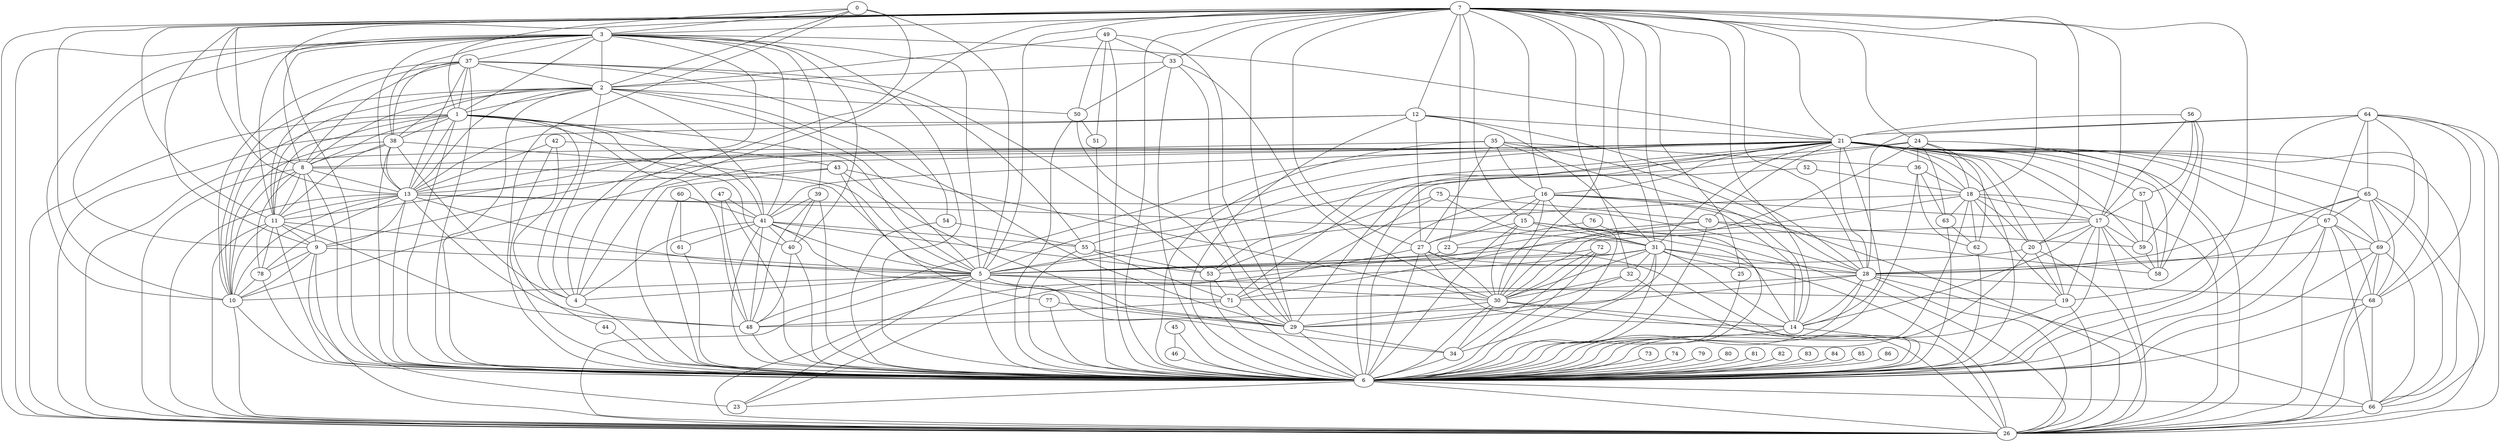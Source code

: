 graph G {
0;
1;
2;
3;
4;
5;
6;
7;
8;
9;
10;
11;
12;
13;
14;
15;
16;
17;
18;
19;
20;
21;
22;
23;
24;
25;
26;
27;
28;
29;
30;
31;
32;
33;
34;
35;
36;
37;
38;
39;
40;
41;
42;
43;
44;
45;
46;
47;
48;
49;
50;
51;
52;
53;
54;
55;
56;
57;
58;
59;
60;
61;
62;
63;
64;
65;
66;
67;
68;
69;
70;
71;
72;
73;
74;
75;
76;
77;
78;
79;
80;
81;
82;
83;
84;
85;
86;
0--1 ;
0--2 ;
0--3 ;
0--4 ;
0--5 ;
0--6 ;
7--8 ;
7--9 ;
7--10 ;
7--11 ;
7--12 ;
7--3 ;
7--13 ;
7--14 ;
7--15 ;
7--16 ;
7--17 ;
7--18 ;
7--19 ;
7--20 ;
7--21 ;
7--22 ;
7--23 ;
7--24 ;
7--25 ;
7--26 ;
7--27 ;
7--28 ;
7--29 ;
7--30 ;
7--31 ;
7--32 ;
7--6 ;
7--4 ;
7--33 ;
7--5 ;
7--34 ;
35--36 ;
35--16 ;
35--14 ;
35--28 ;
35--26 ;
35--6 ;
35--27 ;
3--37 ;
3--26 ;
3--21 ;
3--10 ;
3--8 ;
3--9 ;
3--11 ;
3--13 ;
3--38 ;
3--39 ;
3--40 ;
3--41 ;
3--2 ;
3--1 ;
3--6 ;
3--4 ;
3--5 ;
42--43 ;
42--13 ;
42--6 ;
42--44 ;
45--46 ;
45--6 ;
12--31 ;
12--21 ;
12--26 ;
12--27 ;
12--13 ;
12--6 ;
12--28 ;
47--48 ;
47--41 ;
47--6 ;
49--33 ;
49--29 ;
49--2 ;
49--50 ;
49--6 ;
49--51 ;
52--18 ;
52--6 ;
33--50 ;
33--2 ;
33--30 ;
33--6 ;
33--29 ;
37--10 ;
37--8 ;
37--11 ;
37--13 ;
37--2 ;
37--38 ;
37--1 ;
37--53 ;
37--54 ;
37--55 ;
37--6 ;
56--17 ;
56--57 ;
56--58 ;
56--59 ;
56--21 ;
2--10 ;
2--8 ;
2--11 ;
2--13 ;
2--38 ;
2--41 ;
2--50 ;
2--29 ;
2--1 ;
2--6 ;
2--4 ;
2--5 ;
60--61 ;
60--41 ;
60--6 ;
24--30 ;
24--62 ;
24--63 ;
24--36 ;
24--18 ;
24--29 ;
24--5 ;
24--6 ;
64--65 ;
64--66 ;
64--21 ;
64--26 ;
64--28 ;
64--67 ;
64--68 ;
64--69 ;
64--6 ;
39--48 ;
39--40 ;
39--6 ;
39--41 ;
21--70 ;
21--16 ;
21--14 ;
21--9 ;
21--18 ;
21--19 ;
21--20 ;
21--17 ;
21--57 ;
21--58 ;
21--59 ;
21--8 ;
21--10 ;
21--31 ;
21--5 ;
21--48 ;
21--11 ;
21--13 ;
21--65 ;
21--66 ;
21--26 ;
21--28 ;
21--67 ;
21--68 ;
21--69 ;
21--53 ;
21--71 ;
21--55 ;
21--41 ;
21--6 ;
1--10 ;
1--8 ;
1--11 ;
1--13 ;
1--26 ;
1--40 ;
1--48 ;
1--38 ;
1--41 ;
1--6 ;
1--4 ;
1--5 ;
38--10 ;
38--8 ;
38--11 ;
38--13 ;
38--5 ;
38--6 ;
38--4 ;
36--62 ;
36--63 ;
36--18 ;
36--6 ;
16--17 ;
16--31 ;
16--26 ;
16--15 ;
16--30 ;
16--14 ;
16--6 ;
16--27 ;
72--30 ;
72--5 ;
72--34 ;
72--6 ;
73--6 ;
74--6 ;
57--17 ;
57--58 ;
57--59 ;
75--70 ;
75--71 ;
75--53 ;
75--6 ;
15--31 ;
15--26 ;
15--27 ;
15--14 ;
15--6 ;
15--30 ;
76--22 ;
76--6 ;
43--13 ;
43--30 ;
43--77 ;
43--29 ;
43--6 ;
8--5 ;
8--26 ;
8--78 ;
8--11 ;
8--10 ;
8--9 ;
8--13 ;
8--6 ;
27--30 ;
27--28 ;
27--14 ;
27--26 ;
27--6 ;
13--26 ;
13--31 ;
13--48 ;
13--28 ;
13--5 ;
13--78 ;
13--11 ;
13--10 ;
13--9 ;
13--6 ;
31--26 ;
31--28 ;
31--23 ;
31--5 ;
31--14 ;
31--25 ;
31--29 ;
31--30 ;
31--32 ;
31--6 ;
54--55 ;
54--6 ;
65--66 ;
65--26 ;
65--28 ;
65--67 ;
65--68 ;
65--69 ;
65--6 ;
79--6 ;
22--5 ;
22--6 ;
50--29 ;
50--6 ;
50--51 ;
80--6 ;
18--17 ;
18--5 ;
18--26 ;
18--19 ;
18--20 ;
18--62 ;
18--63 ;
18--30 ;
18--6 ;
17--14 ;
17--19 ;
17--20 ;
17--5 ;
17--26 ;
17--6 ;
17--58 ;
17--59 ;
77--29 ;
77--6 ;
67--66 ;
67--26 ;
67--28 ;
67--68 ;
67--69 ;
67--6 ;
11--5 ;
11--26 ;
11--48 ;
11--78 ;
11--10 ;
11--9 ;
11--6 ;
46--6 ;
81--6 ;
41--61 ;
41--5 ;
41--48 ;
41--40 ;
41--4 ;
41--53 ;
41--71 ;
41--55 ;
41--6 ;
69--66 ;
69--26 ;
69--28 ;
69--68 ;
69--6 ;
70--58 ;
70--59 ;
70--71 ;
70--53 ;
70--6 ;
55--53 ;
55--71 ;
55--6 ;
20--5 ;
20--26 ;
20--6 ;
20--19 ;
32--29 ;
32--30 ;
32--6 ;
9--5 ;
9--26 ;
9--78 ;
9--10 ;
9--6 ;
25--6 ;
51--6 ;
28--48 ;
28--71 ;
28--14 ;
28--66 ;
28--68 ;
28--26 ;
28--6 ;
40--48 ;
40--6 ;
59--58 ;
61--6 ;
82--6 ;
63--62 ;
63--6 ;
83--6 ;
84--6 ;
5--10 ;
5--19 ;
5--26 ;
5--23 ;
5--30 ;
5--29 ;
5--6 ;
5--34 ;
5--4 ;
30--26 ;
30--14 ;
30--29 ;
30--34 ;
30--6 ;
53--71 ;
53--6 ;
71--48 ;
71--6 ;
78--10 ;
78--6 ;
48--6 ;
14--26 ;
14--6 ;
68--66 ;
68--26 ;
68--6 ;
10--26 ;
10--6 ;
85--6 ;
29--34 ;
29--6 ;
62--6 ;
44--6 ;
4--6 ;
34--6 ;
19--26 ;
19--6 ;
86--6 ;
6--66 ;
6--23 ;
6--26 ;
66--26 ;
}

